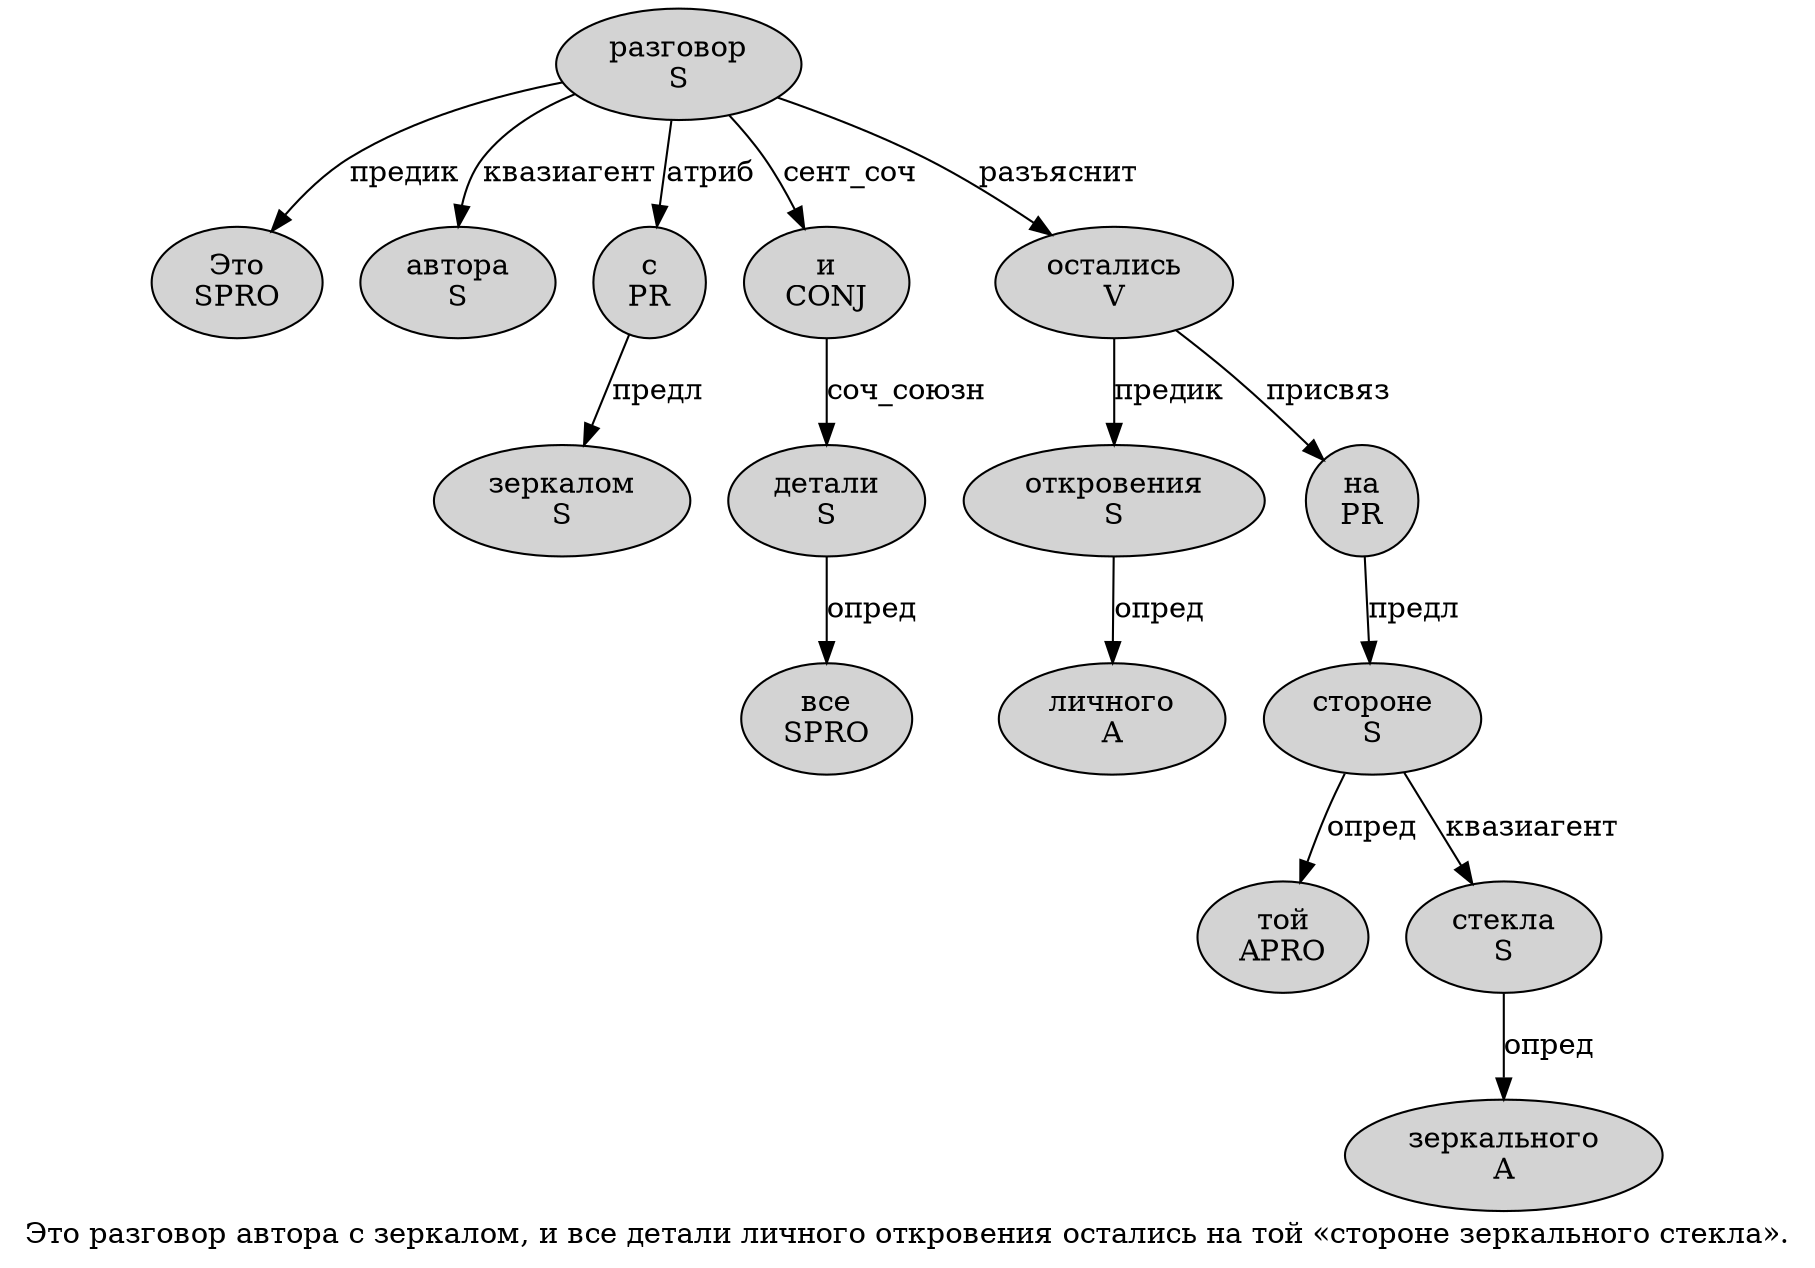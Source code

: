 digraph SENTENCE_2058 {
	graph [label="Это разговор автора с зеркалом, и все детали личного откровения остались на той «стороне зеркального стекла»."]
	node [style=filled]
		0 [label="Это
SPRO" color="" fillcolor=lightgray penwidth=1 shape=ellipse]
		1 [label="разговор
S" color="" fillcolor=lightgray penwidth=1 shape=ellipse]
		2 [label="автора
S" color="" fillcolor=lightgray penwidth=1 shape=ellipse]
		3 [label="с
PR" color="" fillcolor=lightgray penwidth=1 shape=ellipse]
		4 [label="зеркалом
S" color="" fillcolor=lightgray penwidth=1 shape=ellipse]
		6 [label="и
CONJ" color="" fillcolor=lightgray penwidth=1 shape=ellipse]
		7 [label="все
SPRO" color="" fillcolor=lightgray penwidth=1 shape=ellipse]
		8 [label="детали
S" color="" fillcolor=lightgray penwidth=1 shape=ellipse]
		9 [label="личного
A" color="" fillcolor=lightgray penwidth=1 shape=ellipse]
		10 [label="откровения
S" color="" fillcolor=lightgray penwidth=1 shape=ellipse]
		11 [label="остались
V" color="" fillcolor=lightgray penwidth=1 shape=ellipse]
		12 [label="на
PR" color="" fillcolor=lightgray penwidth=1 shape=ellipse]
		13 [label="той
APRO" color="" fillcolor=lightgray penwidth=1 shape=ellipse]
		15 [label="стороне
S" color="" fillcolor=lightgray penwidth=1 shape=ellipse]
		16 [label="зеркального
A" color="" fillcolor=lightgray penwidth=1 shape=ellipse]
		17 [label="стекла
S" color="" fillcolor=lightgray penwidth=1 shape=ellipse]
			6 -> 8 [label="соч_союзн"]
			8 -> 7 [label="опред"]
			3 -> 4 [label="предл"]
			1 -> 0 [label="предик"]
			1 -> 2 [label="квазиагент"]
			1 -> 3 [label="атриб"]
			1 -> 6 [label="сент_соч"]
			1 -> 11 [label="разъяснит"]
			10 -> 9 [label="опред"]
			12 -> 15 [label="предл"]
			11 -> 10 [label="предик"]
			11 -> 12 [label="присвяз"]
			15 -> 13 [label="опред"]
			15 -> 17 [label="квазиагент"]
			17 -> 16 [label="опред"]
}